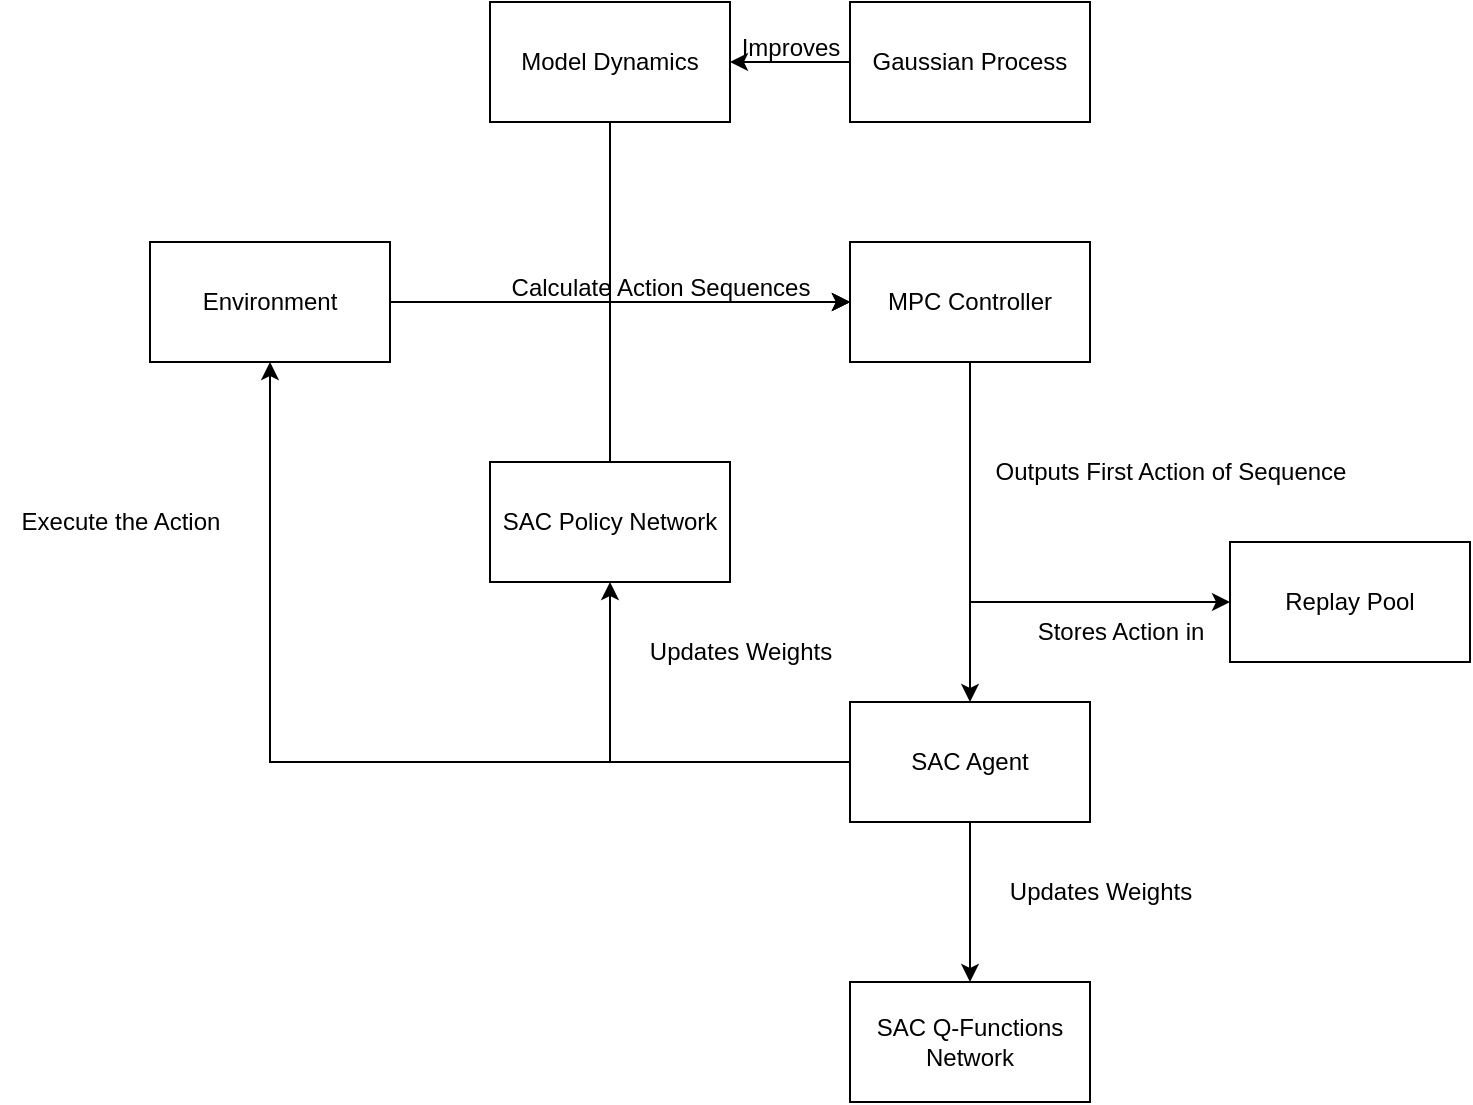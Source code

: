 <mxfile version="21.3.3" type="github">
  <diagram name="Página-1" id="PTYikMO9dqlrp7x5Hrbn">
    <mxGraphModel dx="1035" dy="567" grid="1" gridSize="10" guides="1" tooltips="1" connect="1" arrows="1" fold="1" page="1" pageScale="1" pageWidth="827" pageHeight="1169" math="0" shadow="0">
      <root>
        <mxCell id="0" />
        <mxCell id="1" parent="0" />
        <mxCell id="OBIBTZy6MCepKljuArQk-1" value="Environment&lt;br&gt;" style="rounded=0;whiteSpace=wrap;html=1;" parent="1" vertex="1">
          <mxGeometry x="90" y="170" width="120" height="60" as="geometry" />
        </mxCell>
        <mxCell id="OBIBTZy6MCepKljuArQk-2" value="" style="endArrow=classic;html=1;rounded=0;" parent="1" edge="1">
          <mxGeometry width="50" height="50" relative="1" as="geometry">
            <mxPoint x="210" y="200" as="sourcePoint" />
            <mxPoint x="440" y="200" as="targetPoint" />
          </mxGeometry>
        </mxCell>
        <mxCell id="iQnzr9P-fe36XbvK71vW-9" style="edgeStyle=orthogonalEdgeStyle;rounded=0;orthogonalLoop=1;jettySize=auto;html=1;entryX=0.5;entryY=0;entryDx=0;entryDy=0;" edge="1" parent="1" source="OBIBTZy6MCepKljuArQk-3" target="OBIBTZy6MCepKljuArQk-11">
          <mxGeometry relative="1" as="geometry" />
        </mxCell>
        <mxCell id="iQnzr9P-fe36XbvK71vW-10" style="edgeStyle=orthogonalEdgeStyle;rounded=0;orthogonalLoop=1;jettySize=auto;html=1;entryX=0;entryY=0.5;entryDx=0;entryDy=0;" edge="1" parent="1" source="OBIBTZy6MCepKljuArQk-3" target="OBIBTZy6MCepKljuArQk-21">
          <mxGeometry relative="1" as="geometry">
            <Array as="points">
              <mxPoint x="500" y="350" />
            </Array>
          </mxGeometry>
        </mxCell>
        <mxCell id="OBIBTZy6MCepKljuArQk-3" value="MPC Controller" style="rounded=0;whiteSpace=wrap;html=1;" parent="1" vertex="1">
          <mxGeometry x="440" y="170" width="120" height="60" as="geometry" />
        </mxCell>
        <mxCell id="OBIBTZy6MCepKljuArQk-5" style="edgeStyle=orthogonalEdgeStyle;rounded=0;orthogonalLoop=1;jettySize=auto;html=1;entryX=0;entryY=0.5;entryDx=0;entryDy=0;" parent="1" source="OBIBTZy6MCepKljuArQk-4" edge="1" target="OBIBTZy6MCepKljuArQk-3">
          <mxGeometry relative="1" as="geometry">
            <mxPoint x="320" y="200" as="targetPoint" />
            <Array as="points">
              <mxPoint x="320" y="200" />
            </Array>
          </mxGeometry>
        </mxCell>
        <mxCell id="OBIBTZy6MCepKljuArQk-4" value="Model Dynamics" style="rounded=0;whiteSpace=wrap;html=1;" parent="1" vertex="1">
          <mxGeometry x="260" y="50" width="120" height="60" as="geometry" />
        </mxCell>
        <mxCell id="OBIBTZy6MCepKljuArQk-7" style="edgeStyle=orthogonalEdgeStyle;rounded=0;orthogonalLoop=1;jettySize=auto;html=1;entryX=0;entryY=0.5;entryDx=0;entryDy=0;" parent="1" source="OBIBTZy6MCepKljuArQk-6" edge="1" target="OBIBTZy6MCepKljuArQk-3">
          <mxGeometry relative="1" as="geometry">
            <mxPoint x="320" y="200" as="targetPoint" />
            <Array as="points">
              <mxPoint x="320" y="200" />
            </Array>
          </mxGeometry>
        </mxCell>
        <mxCell id="OBIBTZy6MCepKljuArQk-6" value="SAC Policy Network" style="rounded=0;whiteSpace=wrap;html=1;" parent="1" vertex="1">
          <mxGeometry x="260" y="280" width="120" height="60" as="geometry" />
        </mxCell>
        <mxCell id="OBIBTZy6MCepKljuArQk-9" value="Outputs First Action of Sequence&lt;br&gt;" style="text;html=1;align=center;verticalAlign=middle;resizable=0;points=[];autosize=1;strokeColor=none;fillColor=none;" parent="1" vertex="1">
          <mxGeometry x="500" y="270" width="200" height="30" as="geometry" />
        </mxCell>
        <mxCell id="OBIBTZy6MCepKljuArQk-13" style="edgeStyle=orthogonalEdgeStyle;rounded=0;orthogonalLoop=1;jettySize=auto;html=1;entryX=0.5;entryY=1;entryDx=0;entryDy=0;" parent="1" source="OBIBTZy6MCepKljuArQk-11" target="OBIBTZy6MCepKljuArQk-1" edge="1">
          <mxGeometry relative="1" as="geometry" />
        </mxCell>
        <mxCell id="OBIBTZy6MCepKljuArQk-14" style="edgeStyle=orthogonalEdgeStyle;rounded=0;orthogonalLoop=1;jettySize=auto;html=1;exitX=0;exitY=0;exitDx=0;exitDy=0;entryX=0.5;entryY=1;entryDx=0;entryDy=0;" parent="1" source="OBIBTZy6MCepKljuArQk-11" target="OBIBTZy6MCepKljuArQk-6" edge="1">
          <mxGeometry relative="1" as="geometry">
            <Array as="points">
              <mxPoint x="440" y="430" />
              <mxPoint x="320" y="430" />
            </Array>
          </mxGeometry>
        </mxCell>
        <mxCell id="OBIBTZy6MCepKljuArQk-18" value="" style="edgeStyle=orthogonalEdgeStyle;rounded=0;orthogonalLoop=1;jettySize=auto;html=1;" parent="1" source="OBIBTZy6MCepKljuArQk-11" target="OBIBTZy6MCepKljuArQk-17" edge="1">
          <mxGeometry relative="1" as="geometry" />
        </mxCell>
        <mxCell id="OBIBTZy6MCepKljuArQk-11" value="SAC Agent" style="rounded=0;whiteSpace=wrap;html=1;" parent="1" vertex="1">
          <mxGeometry x="440" y="400" width="120" height="60" as="geometry" />
        </mxCell>
        <mxCell id="OBIBTZy6MCepKljuArQk-12" value="Execute the Action" style="text;html=1;align=center;verticalAlign=middle;resizable=0;points=[];autosize=1;strokeColor=none;fillColor=none;" parent="1" vertex="1">
          <mxGeometry x="15" y="295" width="120" height="30" as="geometry" />
        </mxCell>
        <mxCell id="OBIBTZy6MCepKljuArQk-15" value="Updates Weights" style="text;html=1;align=center;verticalAlign=middle;resizable=0;points=[];autosize=1;strokeColor=none;fillColor=none;" parent="1" vertex="1">
          <mxGeometry x="330" y="360" width="110" height="30" as="geometry" />
        </mxCell>
        <mxCell id="OBIBTZy6MCepKljuArQk-17" value="SAC Q-Functions Network" style="rounded=0;whiteSpace=wrap;html=1;" parent="1" vertex="1">
          <mxGeometry x="440" y="540" width="120" height="60" as="geometry" />
        </mxCell>
        <mxCell id="OBIBTZy6MCepKljuArQk-19" value="Updates Weights" style="text;html=1;align=center;verticalAlign=middle;resizable=0;points=[];autosize=1;strokeColor=none;fillColor=none;" parent="1" vertex="1">
          <mxGeometry x="510" y="480" width="110" height="30" as="geometry" />
        </mxCell>
        <mxCell id="OBIBTZy6MCepKljuArQk-21" value="Replay Pool" style="whiteSpace=wrap;html=1;" parent="1" vertex="1">
          <mxGeometry x="630" y="320" width="120" height="60" as="geometry" />
        </mxCell>
        <mxCell id="OBIBTZy6MCepKljuArQk-24" value="Stores Action in" style="text;html=1;align=center;verticalAlign=middle;resizable=0;points=[];autosize=1;strokeColor=none;fillColor=none;" parent="1" vertex="1">
          <mxGeometry x="520" y="350" width="110" height="30" as="geometry" />
        </mxCell>
        <mxCell id="iQnzr9P-fe36XbvK71vW-5" style="edgeStyle=orthogonalEdgeStyle;rounded=0;orthogonalLoop=1;jettySize=auto;html=1;entryX=1;entryY=0.5;entryDx=0;entryDy=0;" edge="1" parent="1" source="iQnzr9P-fe36XbvK71vW-1" target="OBIBTZy6MCepKljuArQk-4">
          <mxGeometry relative="1" as="geometry" />
        </mxCell>
        <mxCell id="iQnzr9P-fe36XbvK71vW-1" value="Gaussian Process" style="rounded=0;whiteSpace=wrap;html=1;" vertex="1" parent="1">
          <mxGeometry x="440" y="50" width="120" height="60" as="geometry" />
        </mxCell>
        <mxCell id="iQnzr9P-fe36XbvK71vW-6" value="Improves" style="text;html=1;align=center;verticalAlign=middle;resizable=0;points=[];autosize=1;strokeColor=none;fillColor=none;" vertex="1" parent="1">
          <mxGeometry x="375" y="58" width="70" height="30" as="geometry" />
        </mxCell>
        <mxCell id="iQnzr9P-fe36XbvK71vW-8" value="Calculate Action Sequences" style="text;html=1;align=center;verticalAlign=middle;resizable=0;points=[];autosize=1;strokeColor=none;fillColor=none;" vertex="1" parent="1">
          <mxGeometry x="260" y="178" width="170" height="30" as="geometry" />
        </mxCell>
      </root>
    </mxGraphModel>
  </diagram>
</mxfile>
